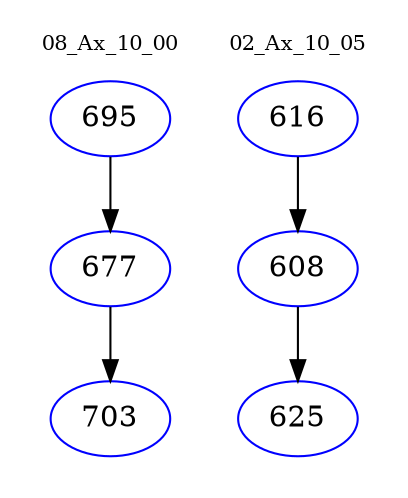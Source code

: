 digraph{
subgraph cluster_0 {
color = white
label = "08_Ax_10_00";
fontsize=10;
T0_695 [label="695", color="blue"]
T0_695 -> T0_677 [color="black"]
T0_677 [label="677", color="blue"]
T0_677 -> T0_703 [color="black"]
T0_703 [label="703", color="blue"]
}
subgraph cluster_1 {
color = white
label = "02_Ax_10_05";
fontsize=10;
T1_616 [label="616", color="blue"]
T1_616 -> T1_608 [color="black"]
T1_608 [label="608", color="blue"]
T1_608 -> T1_625 [color="black"]
T1_625 [label="625", color="blue"]
}
}
